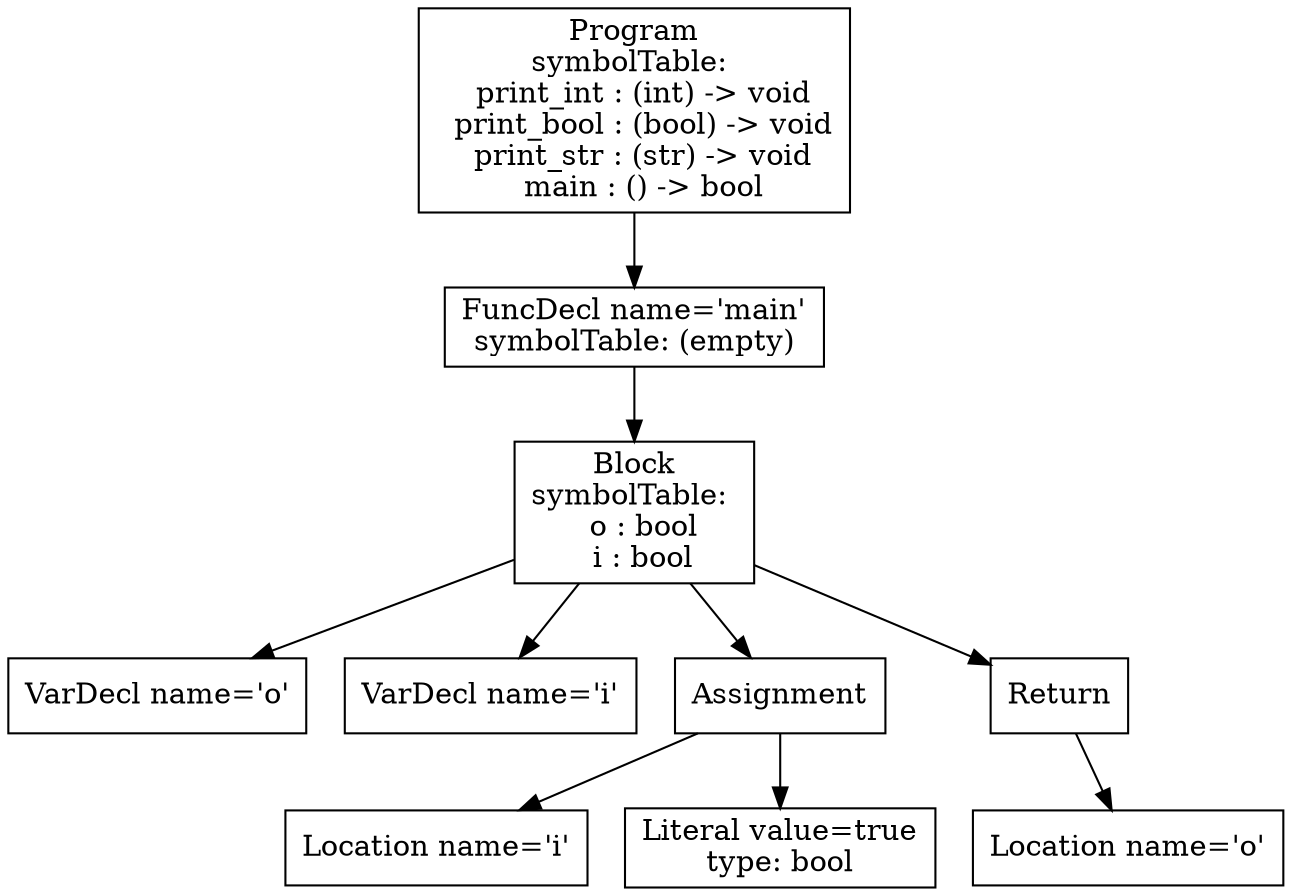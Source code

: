 digraph AST {
3 [shape=box, label="VarDecl name='o'"];
4 [shape=box, label="VarDecl name='i'"];
6 [shape=box, label="Location name='i'"];
7 [shape=box, label="Literal value=true\ntype: bool"];
5 [shape=box, label="Assignment"];
5 -> 6;
5 -> 7;
9 [shape=box, label="Location name='o'"];
8 [shape=box, label="Return"];
8 -> 9;
2 [shape=box, label="Block\nsymbolTable: \n  o : bool\n  i : bool"];
2 -> 3;
2 -> 4;
2 -> 5;
2 -> 8;
1 [shape=box, label="FuncDecl name='main'\nsymbolTable: (empty)"];
1 -> 2;
0 [shape=box, label="Program\nsymbolTable: \n  print_int : (int) -> void\n  print_bool : (bool) -> void\n  print_str : (str) -> void\n  main : () -> bool"];
0 -> 1;
}
